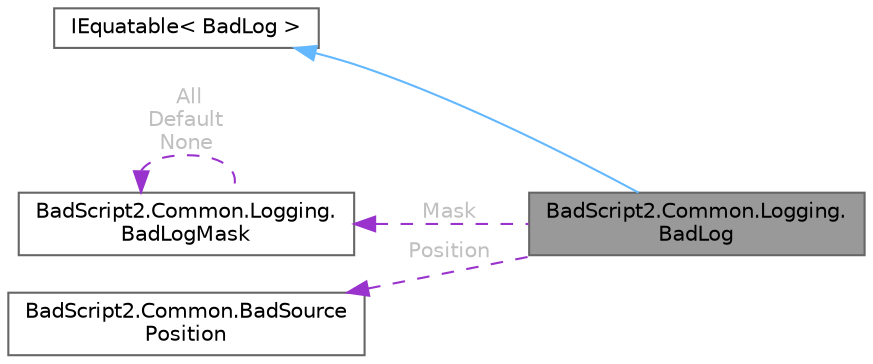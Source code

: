 digraph "BadScript2.Common.Logging.BadLog"
{
 // LATEX_PDF_SIZE
  bgcolor="transparent";
  edge [fontname=Helvetica,fontsize=10,labelfontname=Helvetica,labelfontsize=10];
  node [fontname=Helvetica,fontsize=10,shape=box,height=0.2,width=0.4];
  rankdir="LR";
  Node1 [id="Node000001",label="BadScript2.Common.Logging.\lBadLog",height=0.2,width=0.4,color="gray40", fillcolor="grey60", style="filled", fontcolor="black",tooltip="Represents a Log Message."];
  Node2 -> Node1 [id="edge1_Node000001_Node000002",dir="back",color="steelblue1",style="solid",tooltip=" "];
  Node2 [id="Node000002",label="IEquatable\< BadLog \>",height=0.2,width=0.4,color="gray40", fillcolor="white", style="filled",tooltip=" "];
  Node3 -> Node1 [id="edge2_Node000001_Node000003",dir="back",color="darkorchid3",style="dashed",tooltip=" ",label=" Mask",fontcolor="grey" ];
  Node3 [id="Node000003",label="BadScript2.Common.Logging.\lBadLogMask",height=0.2,width=0.4,color="gray40", fillcolor="white", style="filled",URL="$class_bad_script2_1_1_common_1_1_logging_1_1_bad_log_mask.html",tooltip="Implements a Mask for Log Messages."];
  Node3 -> Node3 [id="edge3_Node000003_Node000003",dir="back",color="darkorchid3",style="dashed",tooltip=" ",label=" All\nDefault\nNone",fontcolor="grey" ];
  Node4 -> Node1 [id="edge4_Node000001_Node000004",dir="back",color="darkorchid3",style="dashed",tooltip=" ",label=" Position",fontcolor="grey" ];
  Node4 [id="Node000004",label="BadScript2.Common.BadSource\lPosition",height=0.2,width=0.4,color="gray40", fillcolor="white", style="filled",URL="$class_bad_script2_1_1_common_1_1_bad_source_position.html",tooltip="Describes a specific position inside a source file."];
}

